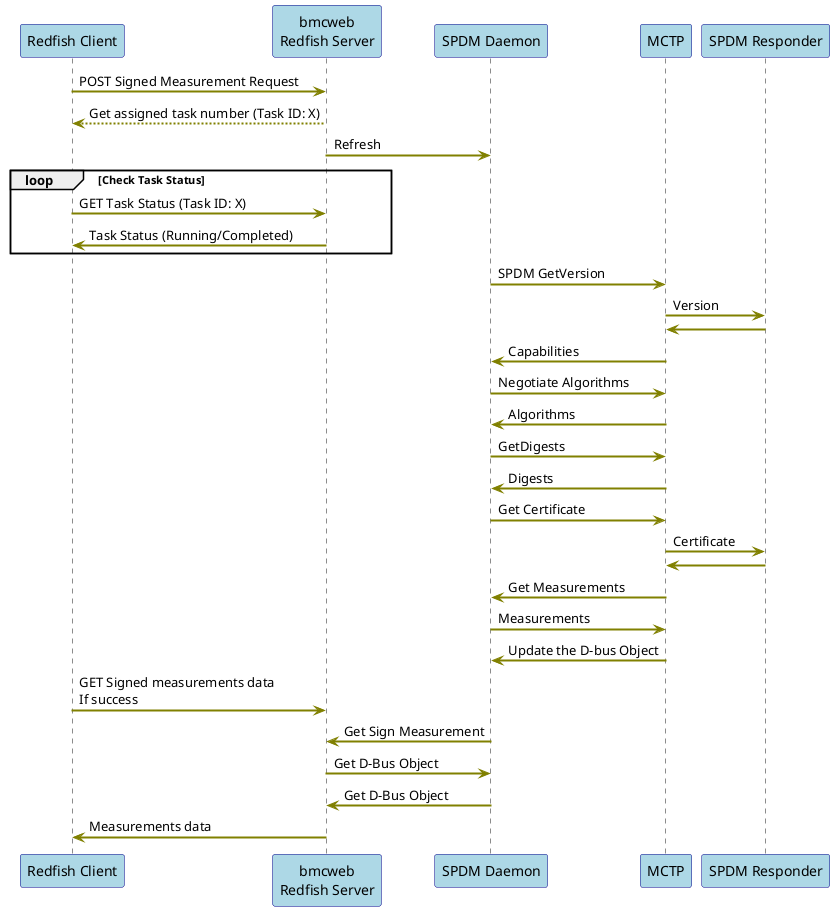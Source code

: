 @startuml
skinparam ParticipantBorderColor DarkBlue
skinparam ParticipantBackgroundColor LightBlue
skinparam ArrowColor Olive
skinparam ArrowFontColor Black
skinparam SequenceArrowThickness 2

participant "Redfish Client" as RedfishClient
participant "bmcweb\nRedfish Server" as BMCWeb
participant "SPDM Daemon" as SPDMDaemon
participant "MCTP" as MCTP
participant "SPDM Responder" as SPDMResponder

' Sequence of interactions - Asynchronous Process with DBus initiation
RedfishClient -> BMCWeb : POST Signed Measurement Request
RedfishClient <-- BMCWeb : Get assigned task number (Task ID: X)
BMCWeb -> SPDMDaemon : Refresh
loop Check Task Status
    RedfishClient -> BMCWeb : GET Task Status (Task ID: X)
    BMCWeb -> RedfishClient : Task Status (Running/Completed)
end
SPDMDaemon -> MCTP : SPDM GetVersion
MCTP -> SPDMResponder : Version
SPDMResponder -> MCTP
MCTP -> SPDMDaemon : Capabilities
SPDMDaemon -> MCTP : Negotiate Algorithms
MCTP -> SPDMDaemon : Algorithms
SPDMDaemon -> MCTP : GetDigests
MCTP -> SPDMDaemon : Digests
SPDMDaemon -> MCTP : Get Certificate
MCTP -> SPDMResponder : Certificate
SPDMResponder -> MCTP
MCTP -> SPDMDaemon : Get Measurements
SPDMDaemon -> MCTP : Measurements
MCTP -> SPDMDaemon : Update the D-bus Object

RedfishClient -> BMCWeb : GET Signed measurements data\nIf success

BMCWeb <- SPDMDaemon : Get Sign Measurement
BMCWeb -> SPDMDaemon : Get D-Bus Object
BMCWeb <- SPDMDaemon : Get D-Bus Object

BMCWeb -> RedfishClient : Measurements data


@enduml
